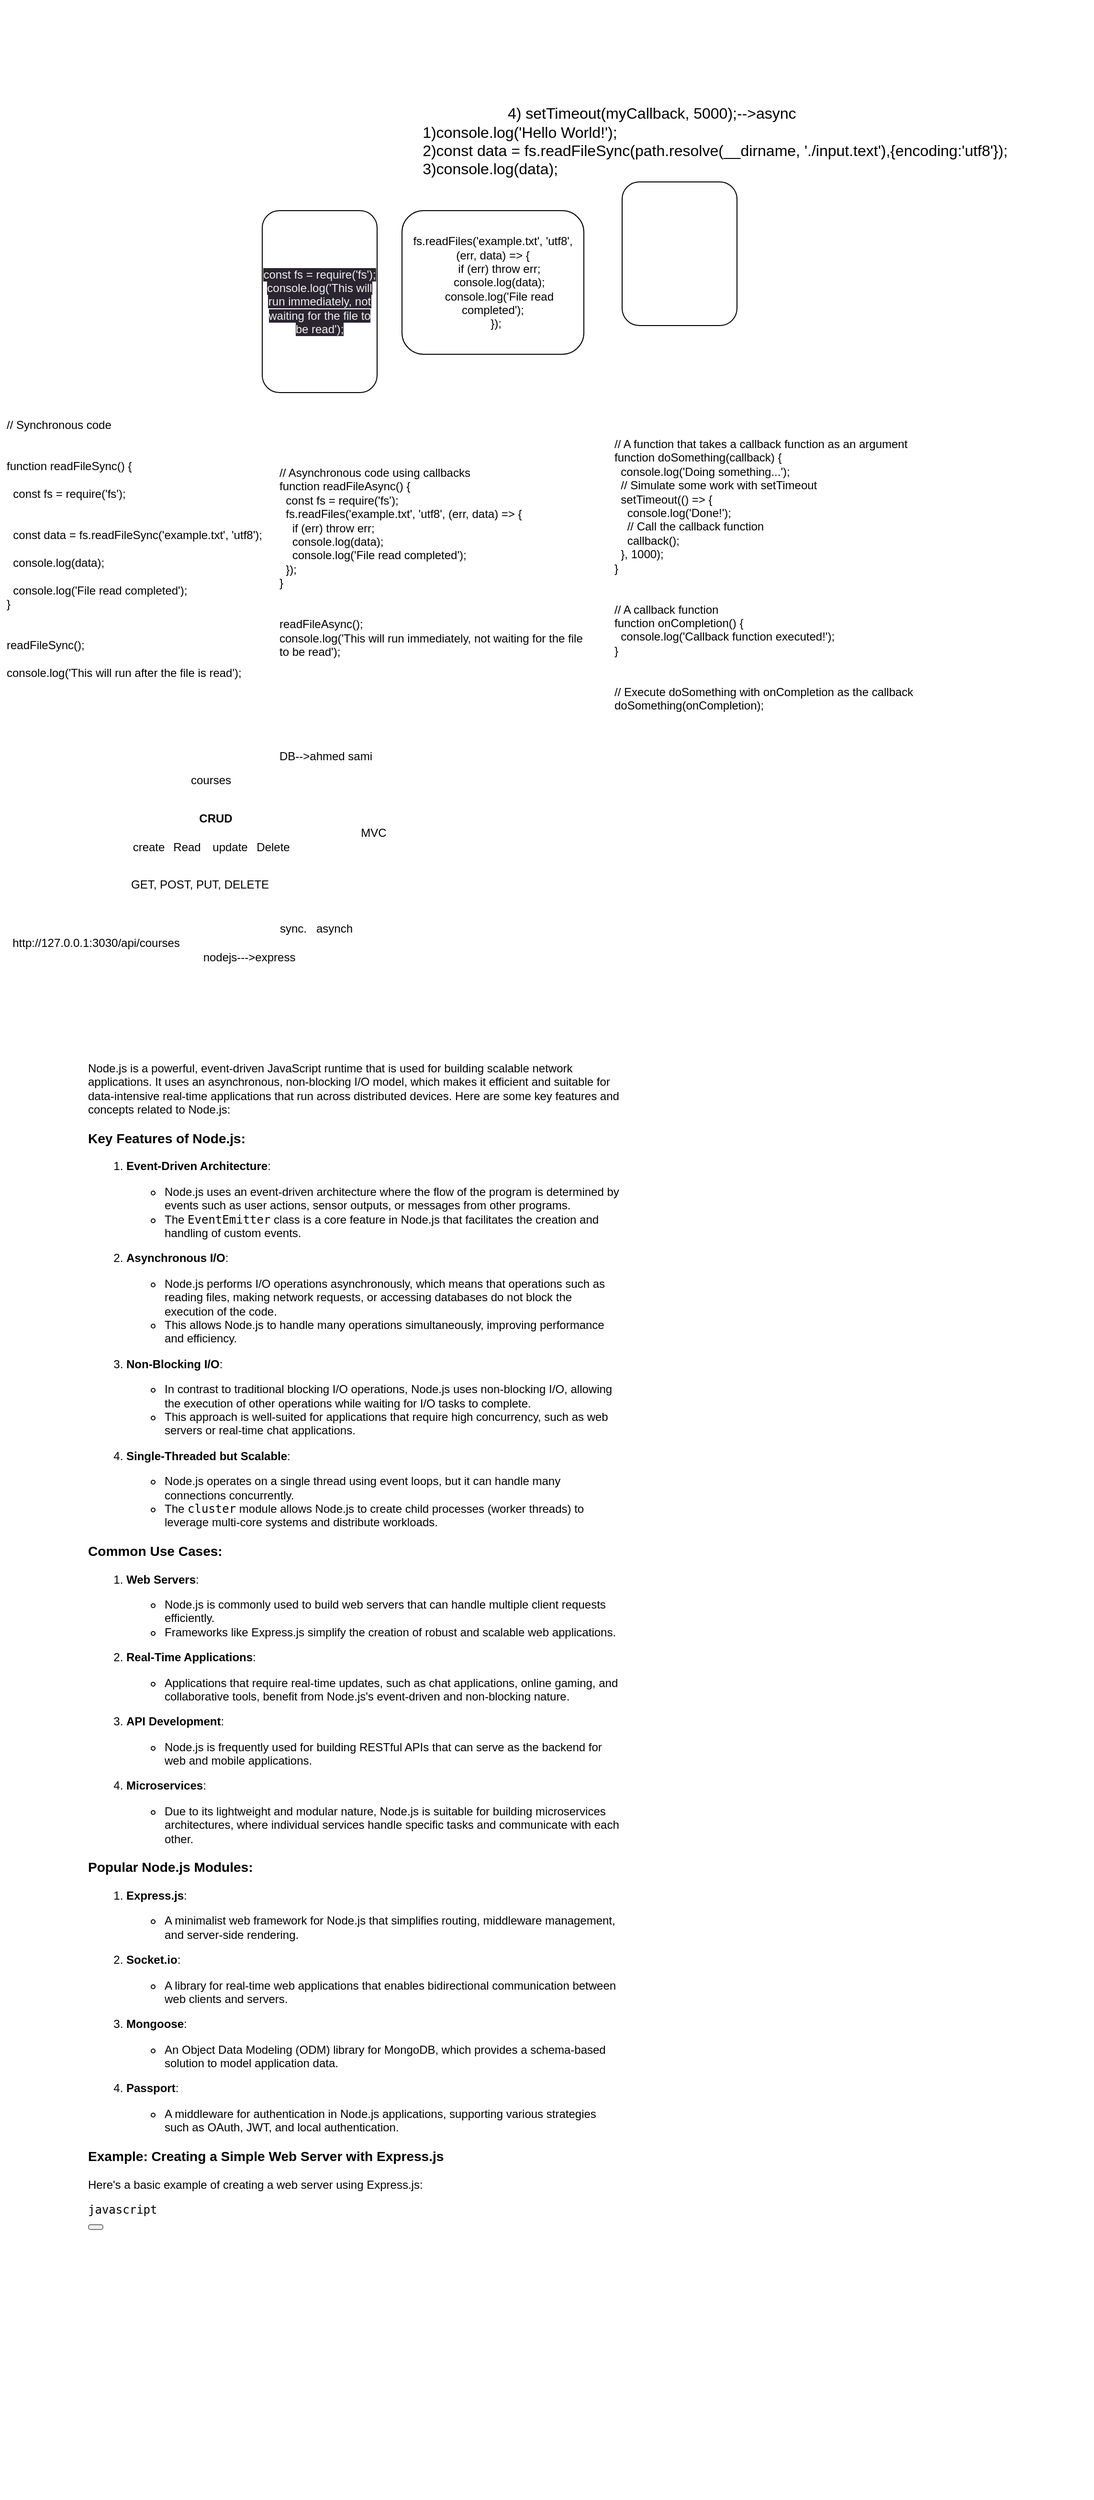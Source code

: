<mxfile>
    <diagram id="S-SmY_C4Q0C6iPyg7M23" name="Page-1">
        <mxGraphModel dx="482" dy="1461" grid="1" gridSize="10" guides="1" tooltips="1" connect="1" arrows="1" fold="1" page="1" pageScale="1" pageWidth="827" pageHeight="1169" math="0" shadow="0">
            <root>
                <mxCell id="0"/>
                <mxCell id="1" parent="0"/>
                <mxCell id="2" value="&lt;b&gt;CRUD&lt;/b&gt;" style="text;html=1;align=center;verticalAlign=middle;resizable=0;points=[];autosize=1;strokeColor=none;fillColor=none;" vertex="1" parent="1">
                    <mxGeometry x="215" y="150" width="60" height="30" as="geometry"/>
                </mxCell>
                <mxCell id="3" value="create&lt;br&gt;" style="text;html=1;align=center;verticalAlign=middle;resizable=0;points=[];autosize=1;strokeColor=none;fillColor=none;" vertex="1" parent="1">
                    <mxGeometry x="145" y="180" width="60" height="30" as="geometry"/>
                </mxCell>
                <mxCell id="4" value="courses" style="text;html=1;align=center;verticalAlign=middle;resizable=0;points=[];autosize=1;strokeColor=none;fillColor=none;" vertex="1" parent="1">
                    <mxGeometry x="205" y="110" width="70" height="30" as="geometry"/>
                </mxCell>
                <mxCell id="5" value="Read" style="text;html=1;align=center;verticalAlign=middle;resizable=0;points=[];autosize=1;strokeColor=none;fillColor=none;" vertex="1" parent="1">
                    <mxGeometry x="190" y="180" width="50" height="30" as="geometry"/>
                </mxCell>
                <mxCell id="6" value="update" style="text;html=1;align=center;verticalAlign=middle;resizable=0;points=[];autosize=1;strokeColor=none;fillColor=none;" vertex="1" parent="1">
                    <mxGeometry x="230" y="180" width="60" height="30" as="geometry"/>
                </mxCell>
                <mxCell id="7" value="Delete" style="text;html=1;align=center;verticalAlign=middle;resizable=0;points=[];autosize=1;strokeColor=none;fillColor=none;" vertex="1" parent="1">
                    <mxGeometry x="275" y="180" width="60" height="30" as="geometry"/>
                </mxCell>
                <mxCell id="8" value="DB--&amp;gt;ahmed sami" style="text;html=1;align=center;verticalAlign=middle;resizable=0;points=[];autosize=1;strokeColor=none;fillColor=none;" vertex="1" parent="1">
                    <mxGeometry x="300" y="85" width="120" height="30" as="geometry"/>
                </mxCell>
                <mxCell id="9" value="&lt;meta charset=&quot;utf-8&quot;&gt;GET, POST, PUT, DELETE" style="text;whiteSpace=wrap;html=1;" vertex="1" parent="1">
                    <mxGeometry x="155" y="220" width="195" height="40" as="geometry"/>
                </mxCell>
                <mxCell id="10" value="MVC" style="text;html=1;align=center;verticalAlign=middle;resizable=0;points=[];autosize=1;strokeColor=none;fillColor=none;" vertex="1" parent="1">
                    <mxGeometry x="385" y="165" width="50" height="30" as="geometry"/>
                </mxCell>
                <mxCell id="11" value="nodejs---&amp;gt;express" style="text;html=1;align=center;verticalAlign=middle;resizable=0;points=[];autosize=1;strokeColor=none;fillColor=none;" vertex="1" parent="1">
                    <mxGeometry x="220" y="295" width="120" height="30" as="geometry"/>
                </mxCell>
                <mxCell id="12" value="http://127.0.0.1:3030/api/courses" style="text;html=1;align=center;verticalAlign=middle;resizable=0;points=[];autosize=1;strokeColor=none;fillColor=none;" vertex="1" parent="1">
                    <mxGeometry x="20" y="280" width="200" height="30" as="geometry"/>
                </mxCell>
                <mxCell id="14" value="&lt;meta charset=&quot;utf-8&quot;&gt;&lt;p&gt;Node.js is a powerful, event-driven JavaScript runtime that is used for building scalable network applications. It uses an asynchronous, non-blocking I/O model, which makes it efficient and suitable for data-intensive real-time applications that run across distributed devices. Here are some key features and concepts related to Node.js:&lt;/p&gt;&lt;h3&gt;Key Features of Node.js:&lt;/h3&gt;&lt;ol&gt;&lt;li&gt;&lt;p&gt;&lt;strong&gt;Event-Driven Architecture&lt;/strong&gt;:&lt;/p&gt;&lt;ul&gt;&lt;li&gt;Node.js uses an event-driven architecture where the flow of the program is determined by events such as user actions, sensor outputs, or messages from other programs.&lt;/li&gt;&lt;li&gt;The &lt;code&gt;EventEmitter&lt;/code&gt; class is a core feature in Node.js that facilitates the creation and handling of custom events.&lt;/li&gt;&lt;/ul&gt;&lt;/li&gt;&lt;li&gt;&lt;p&gt;&lt;strong&gt;Asynchronous I/O&lt;/strong&gt;:&lt;/p&gt;&lt;ul&gt;&lt;li&gt;Node.js performs I/O operations asynchronously, which means that operations such as reading files, making network requests, or accessing databases do not block the execution of the code.&lt;/li&gt;&lt;li&gt;This allows Node.js to handle many operations simultaneously, improving performance and efficiency.&lt;/li&gt;&lt;/ul&gt;&lt;/li&gt;&lt;li&gt;&lt;p&gt;&lt;strong&gt;Non-Blocking I/O&lt;/strong&gt;:&lt;/p&gt;&lt;ul&gt;&lt;li&gt;In contrast to traditional blocking I/O operations, Node.js uses non-blocking I/O, allowing the execution of other operations while waiting for I/O tasks to complete.&lt;/li&gt;&lt;li&gt;This approach is well-suited for applications that require high concurrency, such as web servers or real-time chat applications.&lt;/li&gt;&lt;/ul&gt;&lt;/li&gt;&lt;li&gt;&lt;p&gt;&lt;strong&gt;Single-Threaded but Scalable&lt;/strong&gt;:&lt;/p&gt;&lt;ul&gt;&lt;li&gt;Node.js operates on a single thread using event loops, but it can handle many connections concurrently.&lt;/li&gt;&lt;li&gt;The &lt;code&gt;cluster&lt;/code&gt; module allows Node.js to create child processes (worker threads) to leverage multi-core systems and distribute workloads.&lt;/li&gt;&lt;/ul&gt;&lt;/li&gt;&lt;/ol&gt;&lt;h3&gt;Common Use Cases:&lt;/h3&gt;&lt;ol&gt;&lt;li&gt;&lt;p&gt;&lt;strong&gt;Web Servers&lt;/strong&gt;:&lt;/p&gt;&lt;ul&gt;&lt;li&gt;Node.js is commonly used to build web servers that can handle multiple client requests efficiently.&lt;/li&gt;&lt;li&gt;Frameworks like Express.js simplify the creation of robust and scalable web applications.&lt;/li&gt;&lt;/ul&gt;&lt;/li&gt;&lt;li&gt;&lt;p&gt;&lt;strong&gt;Real-Time Applications&lt;/strong&gt;:&lt;/p&gt;&lt;ul&gt;&lt;li&gt;Applications that require real-time updates, such as chat applications, online gaming, and collaborative tools, benefit from Node.js's event-driven and non-blocking nature.&lt;/li&gt;&lt;/ul&gt;&lt;/li&gt;&lt;li&gt;&lt;p&gt;&lt;strong&gt;API Development&lt;/strong&gt;:&lt;/p&gt;&lt;ul&gt;&lt;li&gt;Node.js is frequently used for building RESTful APIs that can serve as the backend for web and mobile applications.&lt;/li&gt;&lt;/ul&gt;&lt;/li&gt;&lt;li&gt;&lt;p&gt;&lt;strong&gt;Microservices&lt;/strong&gt;:&lt;/p&gt;&lt;ul&gt;&lt;li&gt;Due to its lightweight and modular nature, Node.js is suitable for building microservices architectures, where individual services handle specific tasks and communicate with each other.&lt;/li&gt;&lt;/ul&gt;&lt;/li&gt;&lt;/ol&gt;&lt;h3&gt;Popular Node.js Modules:&lt;/h3&gt;&lt;ol&gt;&lt;li&gt;&lt;p&gt;&lt;strong&gt;Express.js&lt;/strong&gt;:&lt;/p&gt;&lt;ul&gt;&lt;li&gt;A minimalist web framework for Node.js that simplifies routing, middleware management, and server-side rendering.&lt;/li&gt;&lt;/ul&gt;&lt;/li&gt;&lt;li&gt;&lt;p&gt;&lt;strong&gt;Socket.io&lt;/strong&gt;:&lt;/p&gt;&lt;ul&gt;&lt;li&gt;A library for real-time web applications that enables bidirectional communication between web clients and servers.&lt;/li&gt;&lt;/ul&gt;&lt;/li&gt;&lt;li&gt;&lt;p&gt;&lt;strong&gt;Mongoose&lt;/strong&gt;:&lt;/p&gt;&lt;ul&gt;&lt;li&gt;An Object Data Modeling (ODM) library for MongoDB, which provides a schema-based solution to model application data.&lt;/li&gt;&lt;/ul&gt;&lt;/li&gt;&lt;li&gt;&lt;p&gt;&lt;strong&gt;Passport&lt;/strong&gt;:&lt;/p&gt;&lt;ul&gt;&lt;li&gt;A middleware for authentication in Node.js applications, supporting various strategies such as OAuth, JWT, and local authentication.&lt;/li&gt;&lt;/ul&gt;&lt;/li&gt;&lt;/ol&gt;&lt;h3&gt;Example: Creating a Simple Web Server with Express.js&lt;/h3&gt;&lt;p&gt;Here's a basic example of creating a web server using Express.js:&lt;/p&gt;&lt;pre&gt;&lt;div class=&quot;dark bg-gray-950 rounded-md border-[0.5px] border-token-border-medium&quot;&gt;&lt;div class=&quot;flex items-center relative text-token-text-secondary bg-token-main-surface-secondary px-4 py-2 text-xs font-sans justify-between rounded-t-md&quot;&gt;&lt;span&gt;javascript&lt;/span&gt;&lt;div class=&quot;flex items-center&quot;&gt;&lt;span data-state=&quot;closed&quot; class=&quot;&quot;&gt;&lt;button class=&quot;flex gap-1 items-center&quot;&gt;&lt;/button&gt;&lt;/span&gt;&lt;/div&gt;&lt;/div&gt;&lt;/div&gt;&lt;/pre&gt;" style="text;whiteSpace=wrap;html=1;" vertex="1" parent="1">
                    <mxGeometry x="110" y="400" width="560" height="1520" as="geometry"/>
                </mxCell>
                <mxCell id="15" value="sync.&amp;nbsp; &amp;nbsp;asynch" style="text;html=1;align=center;verticalAlign=middle;resizable=0;points=[];autosize=1;strokeColor=none;fillColor=none;" vertex="1" parent="1">
                    <mxGeometry x="300" y="265" width="100" height="30" as="geometry"/>
                </mxCell>
                <mxCell id="17" value="// Synchronous code&lt;br&gt;&lt;br&gt;&lt;br&gt;function readFileSync() {&lt;br&gt;&lt;br&gt;&amp;nbsp; const fs = require('fs');&lt;br&gt;&lt;br&gt;&lt;br&gt;&amp;nbsp; const data = fs.readFileSync('example.txt', 'utf8');&lt;br&gt;&lt;br&gt;&amp;nbsp; console.log(data);&lt;br&gt;&lt;br&gt;&amp;nbsp; console.log('File read completed');&lt;br&gt;}&lt;br&gt;&lt;br&gt;&lt;br&gt;readFileSync();&lt;br&gt;&lt;br&gt;console.log('This will run after the file is read');" style="text;whiteSpace=wrap;html=1;" vertex="1" parent="1">
                    <mxGeometry x="25" y="-260" width="300" height="230" as="geometry"/>
                </mxCell>
                <mxCell id="25" value="// Asynchronous code using callbacks&lt;br&gt;function readFileAsync() {&lt;br&gt;&amp;nbsp; const fs = require('fs');&lt;br&gt;&amp;nbsp; fs.readFiles('example.txt', 'utf8', (err, data) =&amp;gt; {&lt;br&gt;&amp;nbsp; &amp;nbsp; if (err) throw err;&lt;br&gt;&amp;nbsp; &amp;nbsp; console.log(data);&lt;br&gt;&amp;nbsp; &amp;nbsp; console.log('File read completed');&lt;br&gt;&amp;nbsp; });&lt;br&gt;}&lt;br&gt;&lt;br&gt;&lt;br&gt;readFileAsync();&lt;br&gt;console.log('This will run immediately, not waiting for the file to be read');" style="text;whiteSpace=wrap;html=1;" vertex="1" parent="1">
                    <mxGeometry x="310" y="-210" width="330" height="210" as="geometry"/>
                </mxCell>
                <mxCell id="26" value="&lt;span style=&quot;color: rgb(240, 240, 240); font-family: Helvetica; font-size: 12px; font-style: normal; font-variant-ligatures: normal; font-variant-caps: normal; font-weight: 400; letter-spacing: normal; orphans: 2; text-align: left; text-indent: 0px; text-transform: none; widows: 2; word-spacing: 0px; -webkit-text-stroke-width: 0px; background-color: rgb(42, 37, 47); text-decoration-thickness: initial; text-decoration-style: initial; text-decoration-color: initial; float: none; display: inline !important;&quot;&gt;const fs = require('fs');&lt;br&gt;console.log('This will run immediately, not waiting for the file to be read');&lt;br&gt;&lt;/span&gt;" style="rounded=1;whiteSpace=wrap;html=1;" vertex="1" parent="1">
                    <mxGeometry x="294" y="-470" width="120" height="190" as="geometry"/>
                </mxCell>
                <mxCell id="27" value="&lt;span style=&quot;text-align: left;&quot;&gt;fs.readFiles('example.txt', 'utf8', (err, data) =&amp;gt; {&lt;/span&gt;&lt;br style=&quot;text-align: left;&quot;&gt;&lt;span style=&quot;text-align: left;&quot;&gt;&amp;nbsp; &amp;nbsp; if (err) throw err;&lt;/span&gt;&lt;br style=&quot;text-align: left;&quot;&gt;&lt;span style=&quot;text-align: left;&quot;&gt;&amp;nbsp; &amp;nbsp; console.log(data);&lt;/span&gt;&lt;br style=&quot;text-align: left;&quot;&gt;&lt;span style=&quot;text-align: left;&quot;&gt;&amp;nbsp; &amp;nbsp; console.log('File read completed');&lt;/span&gt;&lt;br style=&quot;text-align: left;&quot;&gt;&lt;span style=&quot;text-align: left;&quot;&gt;&amp;nbsp; });&lt;/span&gt;" style="rounded=1;whiteSpace=wrap;html=1;" vertex="1" parent="1">
                    <mxGeometry x="440" y="-470" width="190" height="150" as="geometry"/>
                </mxCell>
                <mxCell id="28" value="" style="rounded=1;whiteSpace=wrap;html=1;" vertex="1" parent="1">
                    <mxGeometry x="670" y="-500" width="120" height="150" as="geometry"/>
                </mxCell>
                <mxCell id="30" value="// A function that takes a callback function as an argument&#10;function doSomething(callback) {&#10;  console.log('Doing something...');&#10;  // Simulate some work with setTimeout&#10;  setTimeout(() =&gt; {&#10;    console.log('Done!');&#10;    // Call the callback function&#10;    callback();&#10;  }, 1000);&#10;}&#10;&#10;&#10;// A callback function&#10;function onCompletion() {&#10;  console.log('Callback function executed!');&#10;}&#10;&#10;&#10;// Execute doSomething with onCompletion as the callback&#10;doSomething(onCompletion);" style="text;whiteSpace=wrap;html=1;" vertex="1" parent="1">
                    <mxGeometry x="660" y="-240" width="350" height="310" as="geometry"/>
                </mxCell>
                <mxCell id="31" value="&lt;pre style=&quot;box-sizing: inherit; margin: 3.2rem 2.4rem; padding: 3.2rem; border: var(--artdeco-reset-base-border-zero); font-size: 16px; vertical-align: var(--artdeco-reset-base-vertical-align-baseline); background: var(--color-background-container-dark-tint); font-family: var(--artdeco-typography-mono); border-radius: var(--corner-radius-medium); overflow-x: auto; color: var(--color-text-on-dark); line-height: var(--line-height-open); display: block; font-style: normal; font-variant-ligatures: normal; font-variant-caps: normal; font-weight: 400; letter-spacing: normal; orphans: 2; text-align: start; text-indent: 0px; text-transform: none; widows: 2; word-spacing: 0px; -webkit-text-stroke-width: 0px; text-decoration-thickness: initial; text-decoration-style: initial; text-decoration-color: initial;&quot; class=&quot;reader-content-blocks__code-block&quot;&gt;                    4) setTimeout(myCallback, 5000);--&amp;gt;async&lt;br&gt;1)console.log('Hello World!');&lt;br&gt;2)const data = fs.readFileSync(path.resolve(__dirname, './input.text'),{encoding:'utf8'});&lt;br&gt;3)console.log(data);&lt;/pre&gt;" style="text;whiteSpace=wrap;html=1;" vertex="1" parent="1">
                    <mxGeometry x="370" y="-690" width="560" height="310" as="geometry"/>
                </mxCell>
            </root>
        </mxGraphModel>
    </diagram>
</mxfile>